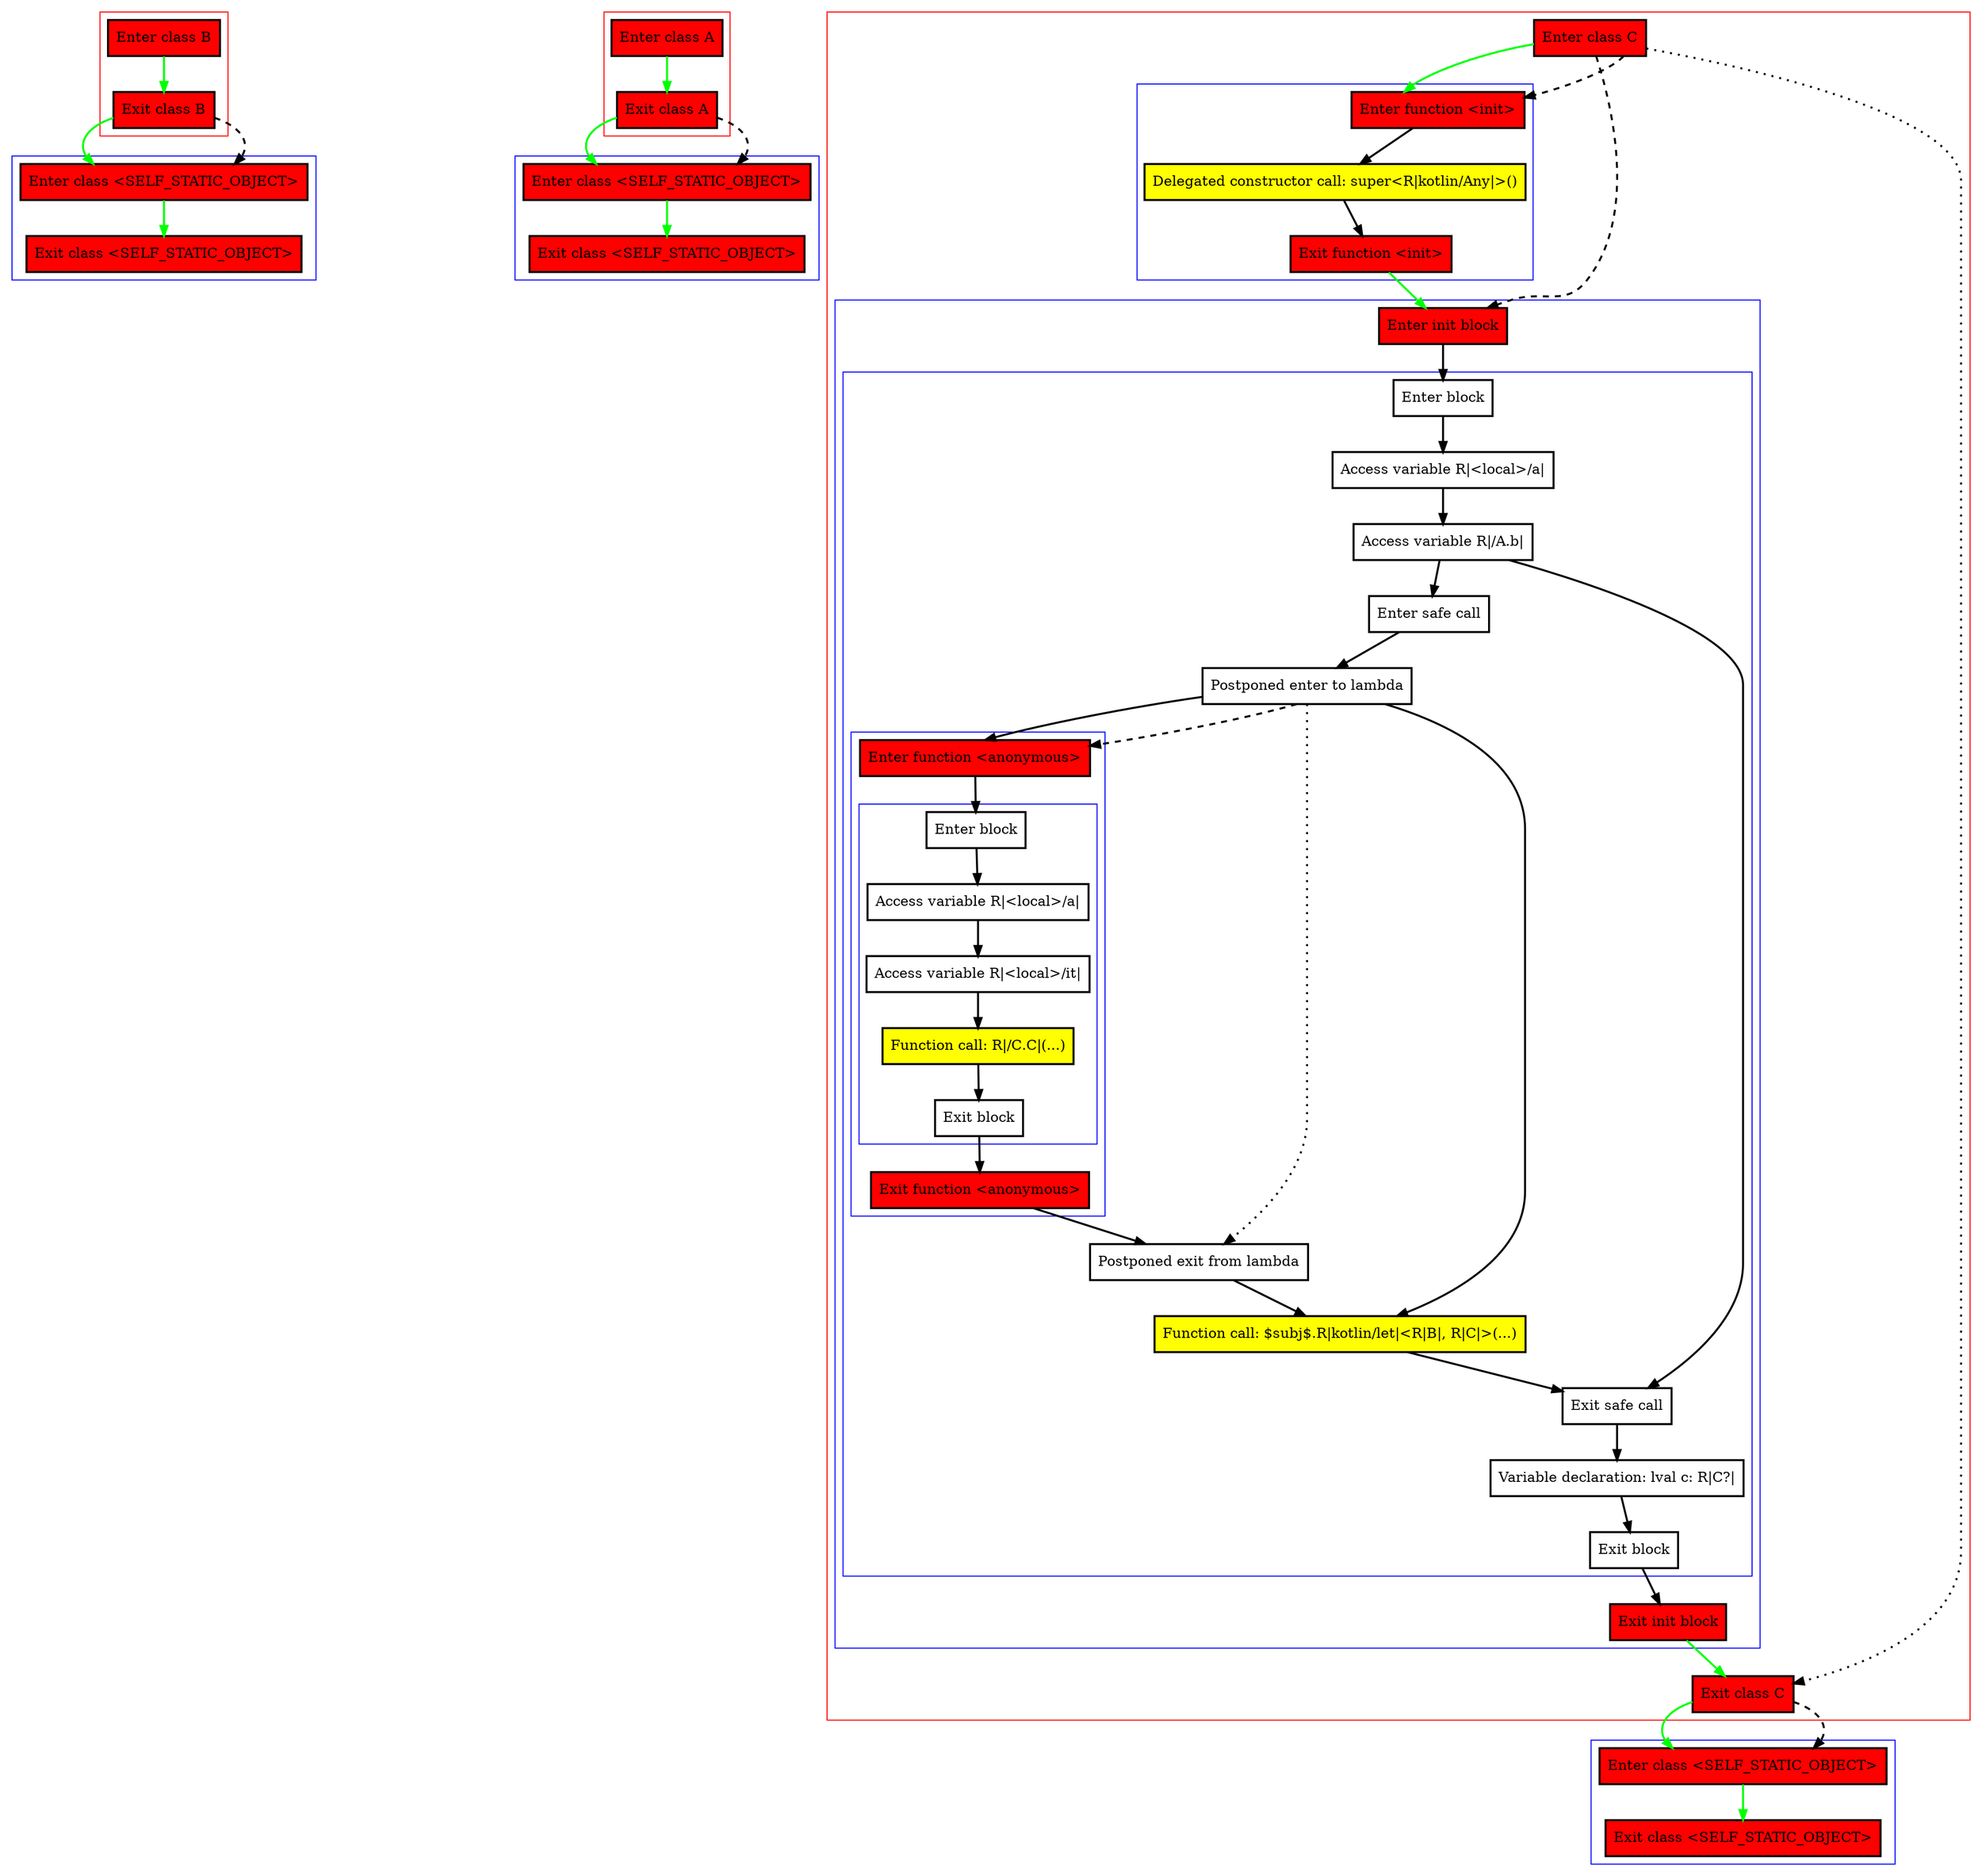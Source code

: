 digraph initBlockAndInPlaceLambda_kt {
    graph [nodesep=3]
    node [shape=box penwidth=2]
    edge [penwidth=2]

    subgraph cluster_0 {
        color=red
        0 [label="Enter class B" style="filled" fillcolor=red];
        1 [label="Exit class B" style="filled" fillcolor=red];
    }
    subgraph cluster_1 {
        color=blue
        2 [label="Enter class <SELF_STATIC_OBJECT>" style="filled" fillcolor=red];
        3 [label="Exit class <SELF_STATIC_OBJECT>" style="filled" fillcolor=red];
    }
    0 -> {1} [color=green];
    1 -> {2} [color=green];
    1 -> {2} [style=dashed];
    2 -> {3} [color=green];

    subgraph cluster_2 {
        color=red
        4 [label="Enter class A" style="filled" fillcolor=red];
        5 [label="Exit class A" style="filled" fillcolor=red];
    }
    subgraph cluster_3 {
        color=blue
        6 [label="Enter class <SELF_STATIC_OBJECT>" style="filled" fillcolor=red];
        7 [label="Exit class <SELF_STATIC_OBJECT>" style="filled" fillcolor=red];
    }
    4 -> {5} [color=green];
    5 -> {6} [color=green];
    5 -> {6} [style=dashed];
    6 -> {7} [color=green];

    subgraph cluster_4 {
        color=red
        8 [label="Enter class C" style="filled" fillcolor=red];
        subgraph cluster_5 {
            color=blue
            9 [label="Enter function <init>" style="filled" fillcolor=red];
            10 [label="Delegated constructor call: super<R|kotlin/Any|>()" style="filled" fillcolor=yellow];
            11 [label="Exit function <init>" style="filled" fillcolor=red];
        }
        subgraph cluster_6 {
            color=blue
            12 [label="Enter init block" style="filled" fillcolor=red];
            subgraph cluster_7 {
                color=blue
                13 [label="Enter block"];
                14 [label="Access variable R|<local>/a|"];
                15 [label="Access variable R|/A.b|"];
                16 [label="Enter safe call"];
                17 [label="Postponed enter to lambda"];
                subgraph cluster_8 {
                    color=blue
                    18 [label="Enter function <anonymous>" style="filled" fillcolor=red];
                    subgraph cluster_9 {
                        color=blue
                        19 [label="Enter block"];
                        20 [label="Access variable R|<local>/a|"];
                        21 [label="Access variable R|<local>/it|"];
                        22 [label="Function call: R|/C.C|(...)" style="filled" fillcolor=yellow];
                        23 [label="Exit block"];
                    }
                    24 [label="Exit function <anonymous>" style="filled" fillcolor=red];
                }
                25 [label="Postponed exit from lambda"];
                26 [label="Function call: $subj$.R|kotlin/let|<R|B|, R|C|>(...)" style="filled" fillcolor=yellow];
                27 [label="Exit safe call"];
                28 [label="Variable declaration: lval c: R|C?|"];
                29 [label="Exit block"];
            }
            30 [label="Exit init block" style="filled" fillcolor=red];
        }
        31 [label="Exit class C" style="filled" fillcolor=red];
    }
    subgraph cluster_10 {
        color=blue
        32 [label="Enter class <SELF_STATIC_OBJECT>" style="filled" fillcolor=red];
        33 [label="Exit class <SELF_STATIC_OBJECT>" style="filled" fillcolor=red];
    }
    8 -> {9} [color=green];
    8 -> {31} [style=dotted];
    8 -> {9 12} [style=dashed];
    9 -> {10};
    10 -> {11};
    11 -> {12} [color=green];
    12 -> {13};
    13 -> {14};
    14 -> {15};
    15 -> {16 27};
    16 -> {17};
    17 -> {18 26};
    17 -> {25} [style=dotted];
    17 -> {18} [style=dashed];
    18 -> {19};
    19 -> {20};
    20 -> {21};
    21 -> {22};
    22 -> {23};
    23 -> {24};
    24 -> {25};
    25 -> {26};
    26 -> {27};
    27 -> {28};
    28 -> {29};
    29 -> {30};
    30 -> {31} [color=green];
    31 -> {32} [color=green];
    31 -> {32} [style=dashed];
    32 -> {33} [color=green];

}
